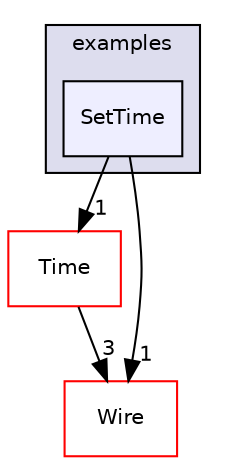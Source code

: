 digraph "Arduino/Libraries/DS1307RTC-master/examples/SetTime" {
  compound=true
  node [ fontsize="10", fontname="Helvetica"];
  edge [ labelfontsize="10", labelfontname="Helvetica"];
  subgraph clusterdir_e95f064c6eed525f278aafa3ed6acaa1 {
    graph [ bgcolor="#ddddee", pencolor="black", label="examples" fontname="Helvetica", fontsize="10", URL="dir_e95f064c6eed525f278aafa3ed6acaa1.html"]
  dir_aafa4303476ee06a943b0397568fa49d [shape=box, label="SetTime", style="filled", fillcolor="#eeeeff", pencolor="black", URL="dir_aafa4303476ee06a943b0397568fa49d.html"];
  }
  dir_2f8f338250f1215b01dec7a05db5d606 [shape=box label="Time" fillcolor="white" style="filled" color="red" URL="dir_2f8f338250f1215b01dec7a05db5d606.html"];
  dir_1b0f1419218e07baff219bd9e7452645 [shape=box label="Wire" fillcolor="white" style="filled" color="red" URL="dir_1b0f1419218e07baff219bd9e7452645.html"];
  dir_2f8f338250f1215b01dec7a05db5d606->dir_1b0f1419218e07baff219bd9e7452645 [headlabel="3", labeldistance=1.5 headhref="dir_000031_000043.html"];
  dir_aafa4303476ee06a943b0397568fa49d->dir_2f8f338250f1215b01dec7a05db5d606 [headlabel="1", labeldistance=1.5 headhref="dir_000006_000031.html"];
  dir_aafa4303476ee06a943b0397568fa49d->dir_1b0f1419218e07baff219bd9e7452645 [headlabel="1", labeldistance=1.5 headhref="dir_000006_000043.html"];
}
